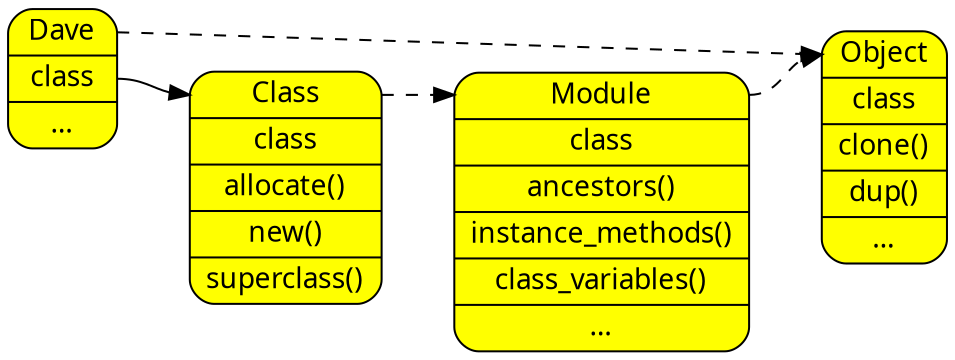 digraph finite_state_machine {
	size="8,2.4"
	rankdir = "LR"
	node [fontname=Sans]


  /* Classes */
  node [shape = Mrecord, fillcolor=yellow, style=filled];
  Dave [label="<__self__>Dave|<class>class|…"];
  Object [label="<__self__>Object|<class>class|clone()|dup()|…"];
  Class [label="<__self__>Class|<class>class|allocate()|new()|superclass()"];
  Module [label="<__self__>Module|<class>class|ancestors()|instance_methods()|class_variables()|…"];
  
  

  /* References */
  Dave:class -> Class:__self__;

  /* Inheritance Chains */
  edge [style=dashed]
  Dave:__self__ -> Object:__self__;
  Class:__self__ -> Module:__self__;
  Module:__self__ -> Object:__self__;
 
}
